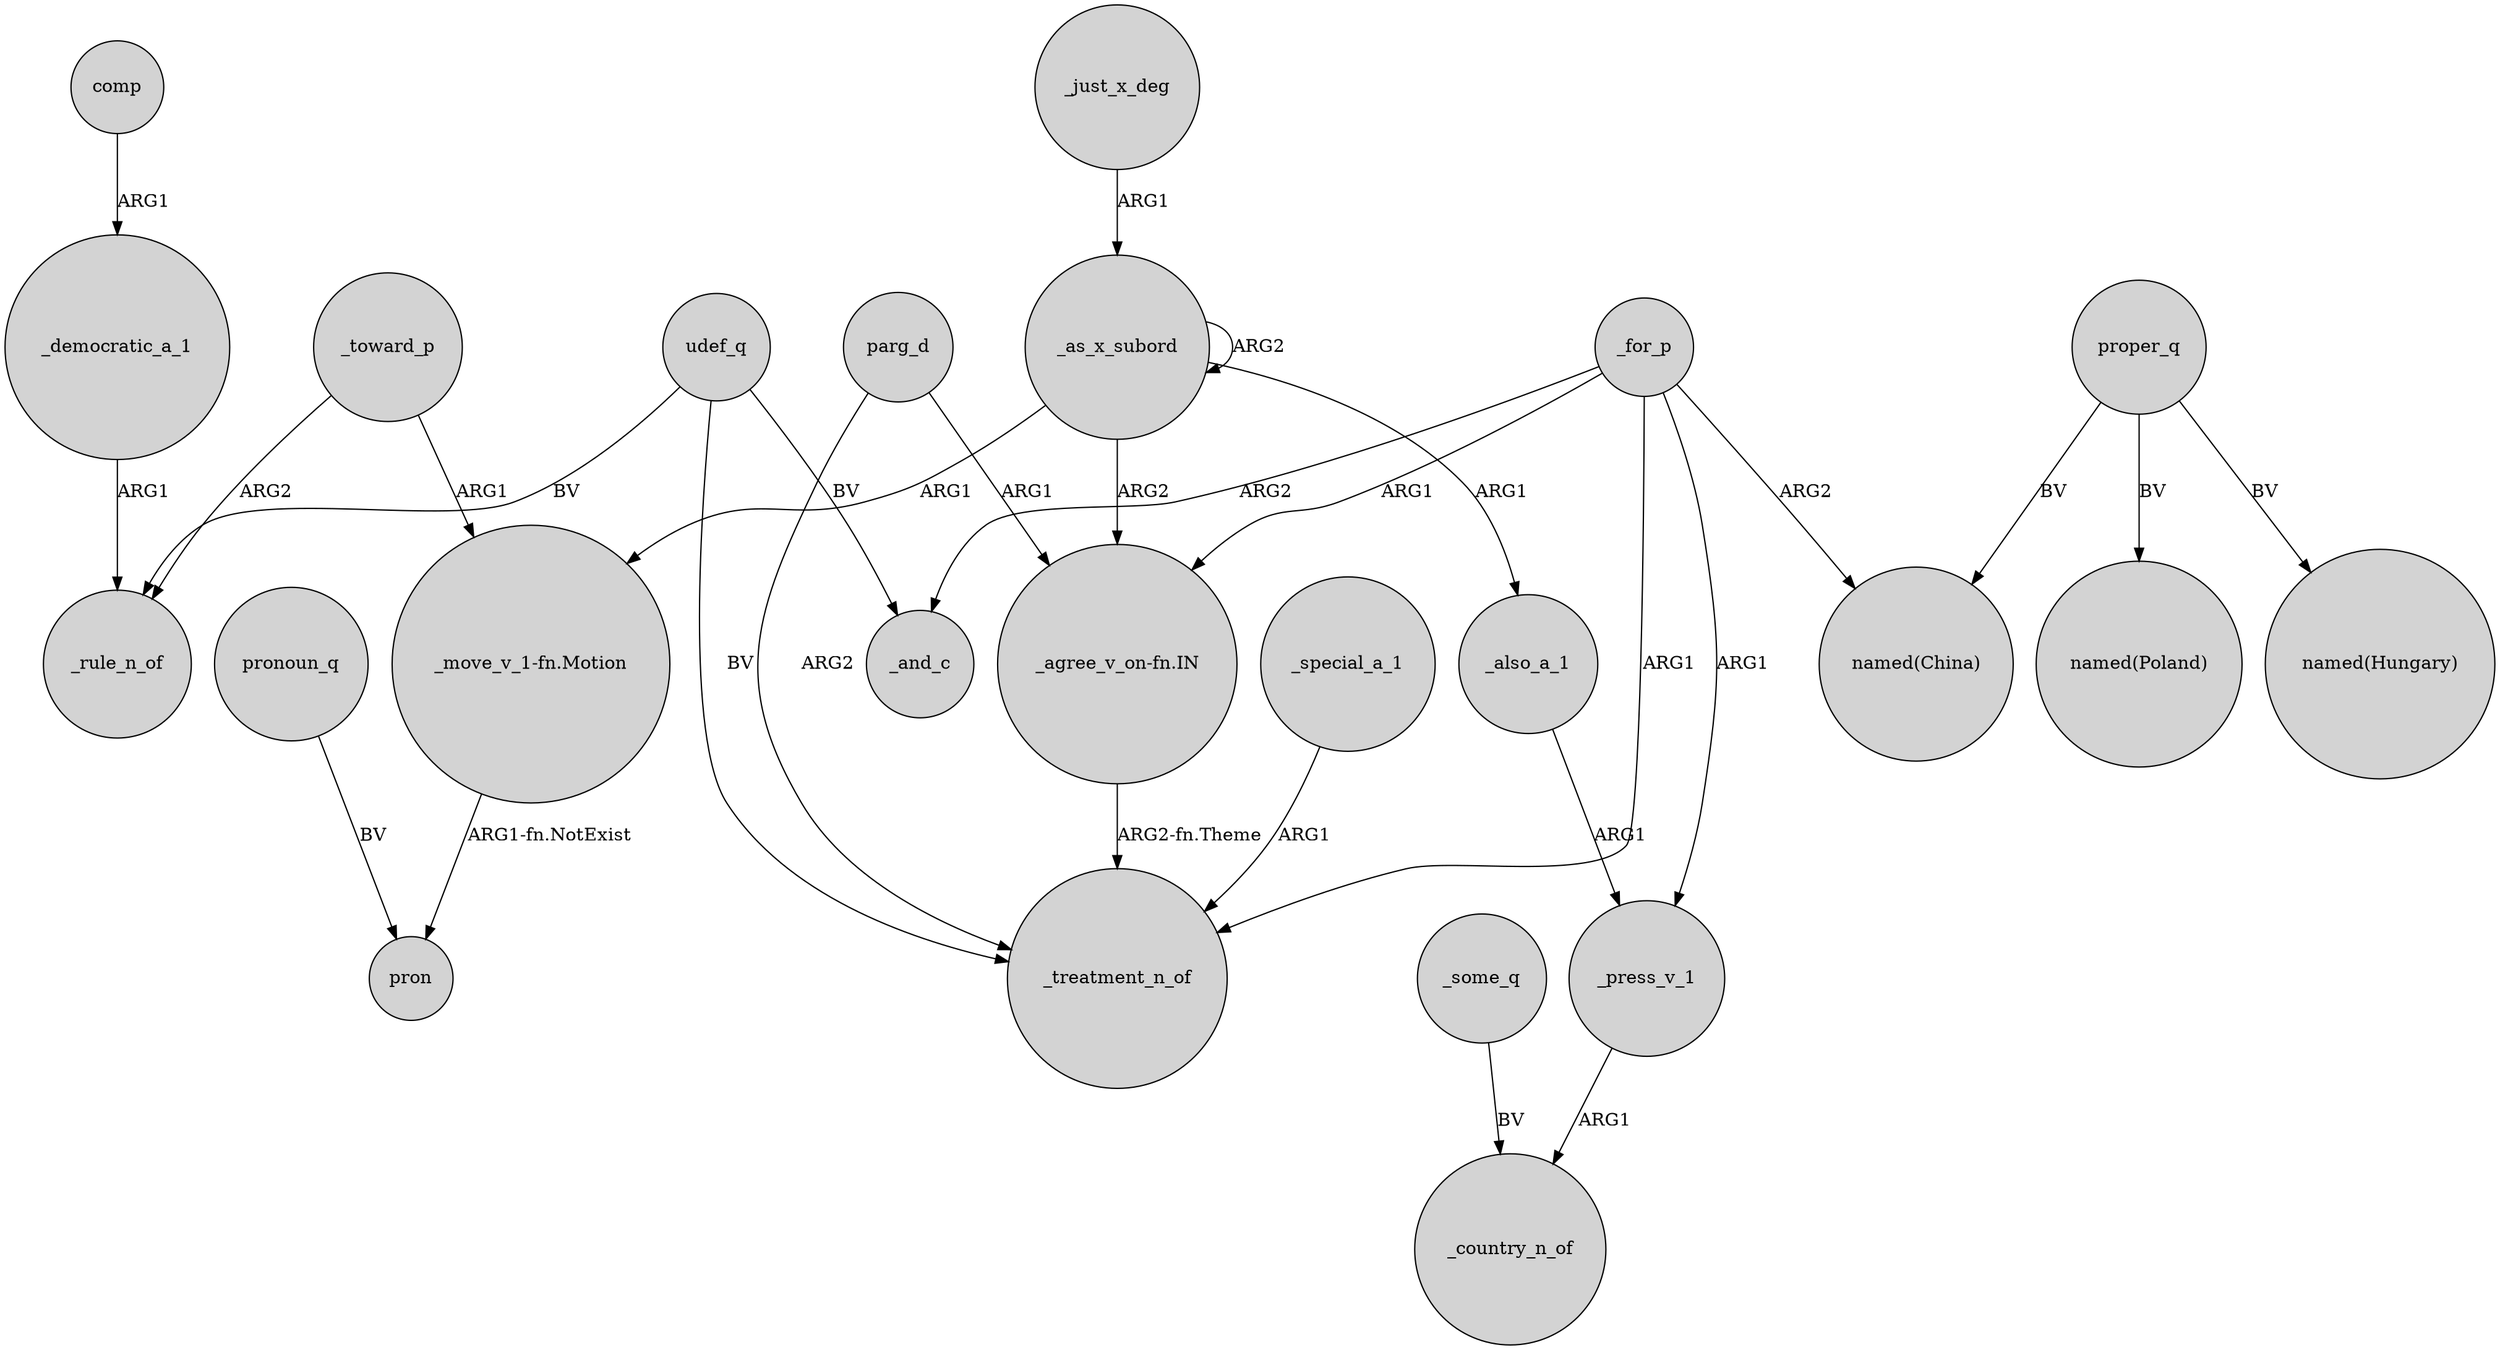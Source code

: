 digraph {
	node [shape=circle style=filled]
	udef_q -> _rule_n_of [label=BV]
	_just_x_deg -> _as_x_subord [label=ARG1]
	_democratic_a_1 -> _rule_n_of [label=ARG1]
	_toward_p -> _rule_n_of [label=ARG2]
	_some_q -> _country_n_of [label=BV]
	_also_a_1 -> _press_v_1 [label=ARG1]
	_for_p -> "_agree_v_on-fn.IN" [label=ARG1]
	_as_x_subord -> "_agree_v_on-fn.IN" [label=ARG2]
	_for_p -> _and_c [label=ARG2]
	parg_d -> _treatment_n_of [label=ARG2]
	comp -> _democratic_a_1 [label=ARG1]
	_as_x_subord -> _as_x_subord [label=ARG2]
	"_move_v_1-fn.Motion" -> pron [label="ARG1-fn.NotExist"]
	_as_x_subord -> _also_a_1 [label=ARG1]
	proper_q -> "named(Poland)" [label=BV]
	pronoun_q -> pron [label=BV]
	_special_a_1 -> _treatment_n_of [label=ARG1]
	_for_p -> "named(China)" [label=ARG2]
	_for_p -> _treatment_n_of [label=ARG1]
	_for_p -> _press_v_1 [label=ARG1]
	proper_q -> "named(China)" [label=BV]
	udef_q -> _treatment_n_of [label=BV]
	_toward_p -> "_move_v_1-fn.Motion" [label=ARG1]
	"_agree_v_on-fn.IN" -> _treatment_n_of [label="ARG2-fn.Theme"]
	proper_q -> "named(Hungary)" [label=BV]
	parg_d -> "_agree_v_on-fn.IN" [label=ARG1]
	_as_x_subord -> "_move_v_1-fn.Motion" [label=ARG1]
	_press_v_1 -> _country_n_of [label=ARG1]
	udef_q -> _and_c [label=BV]
}
